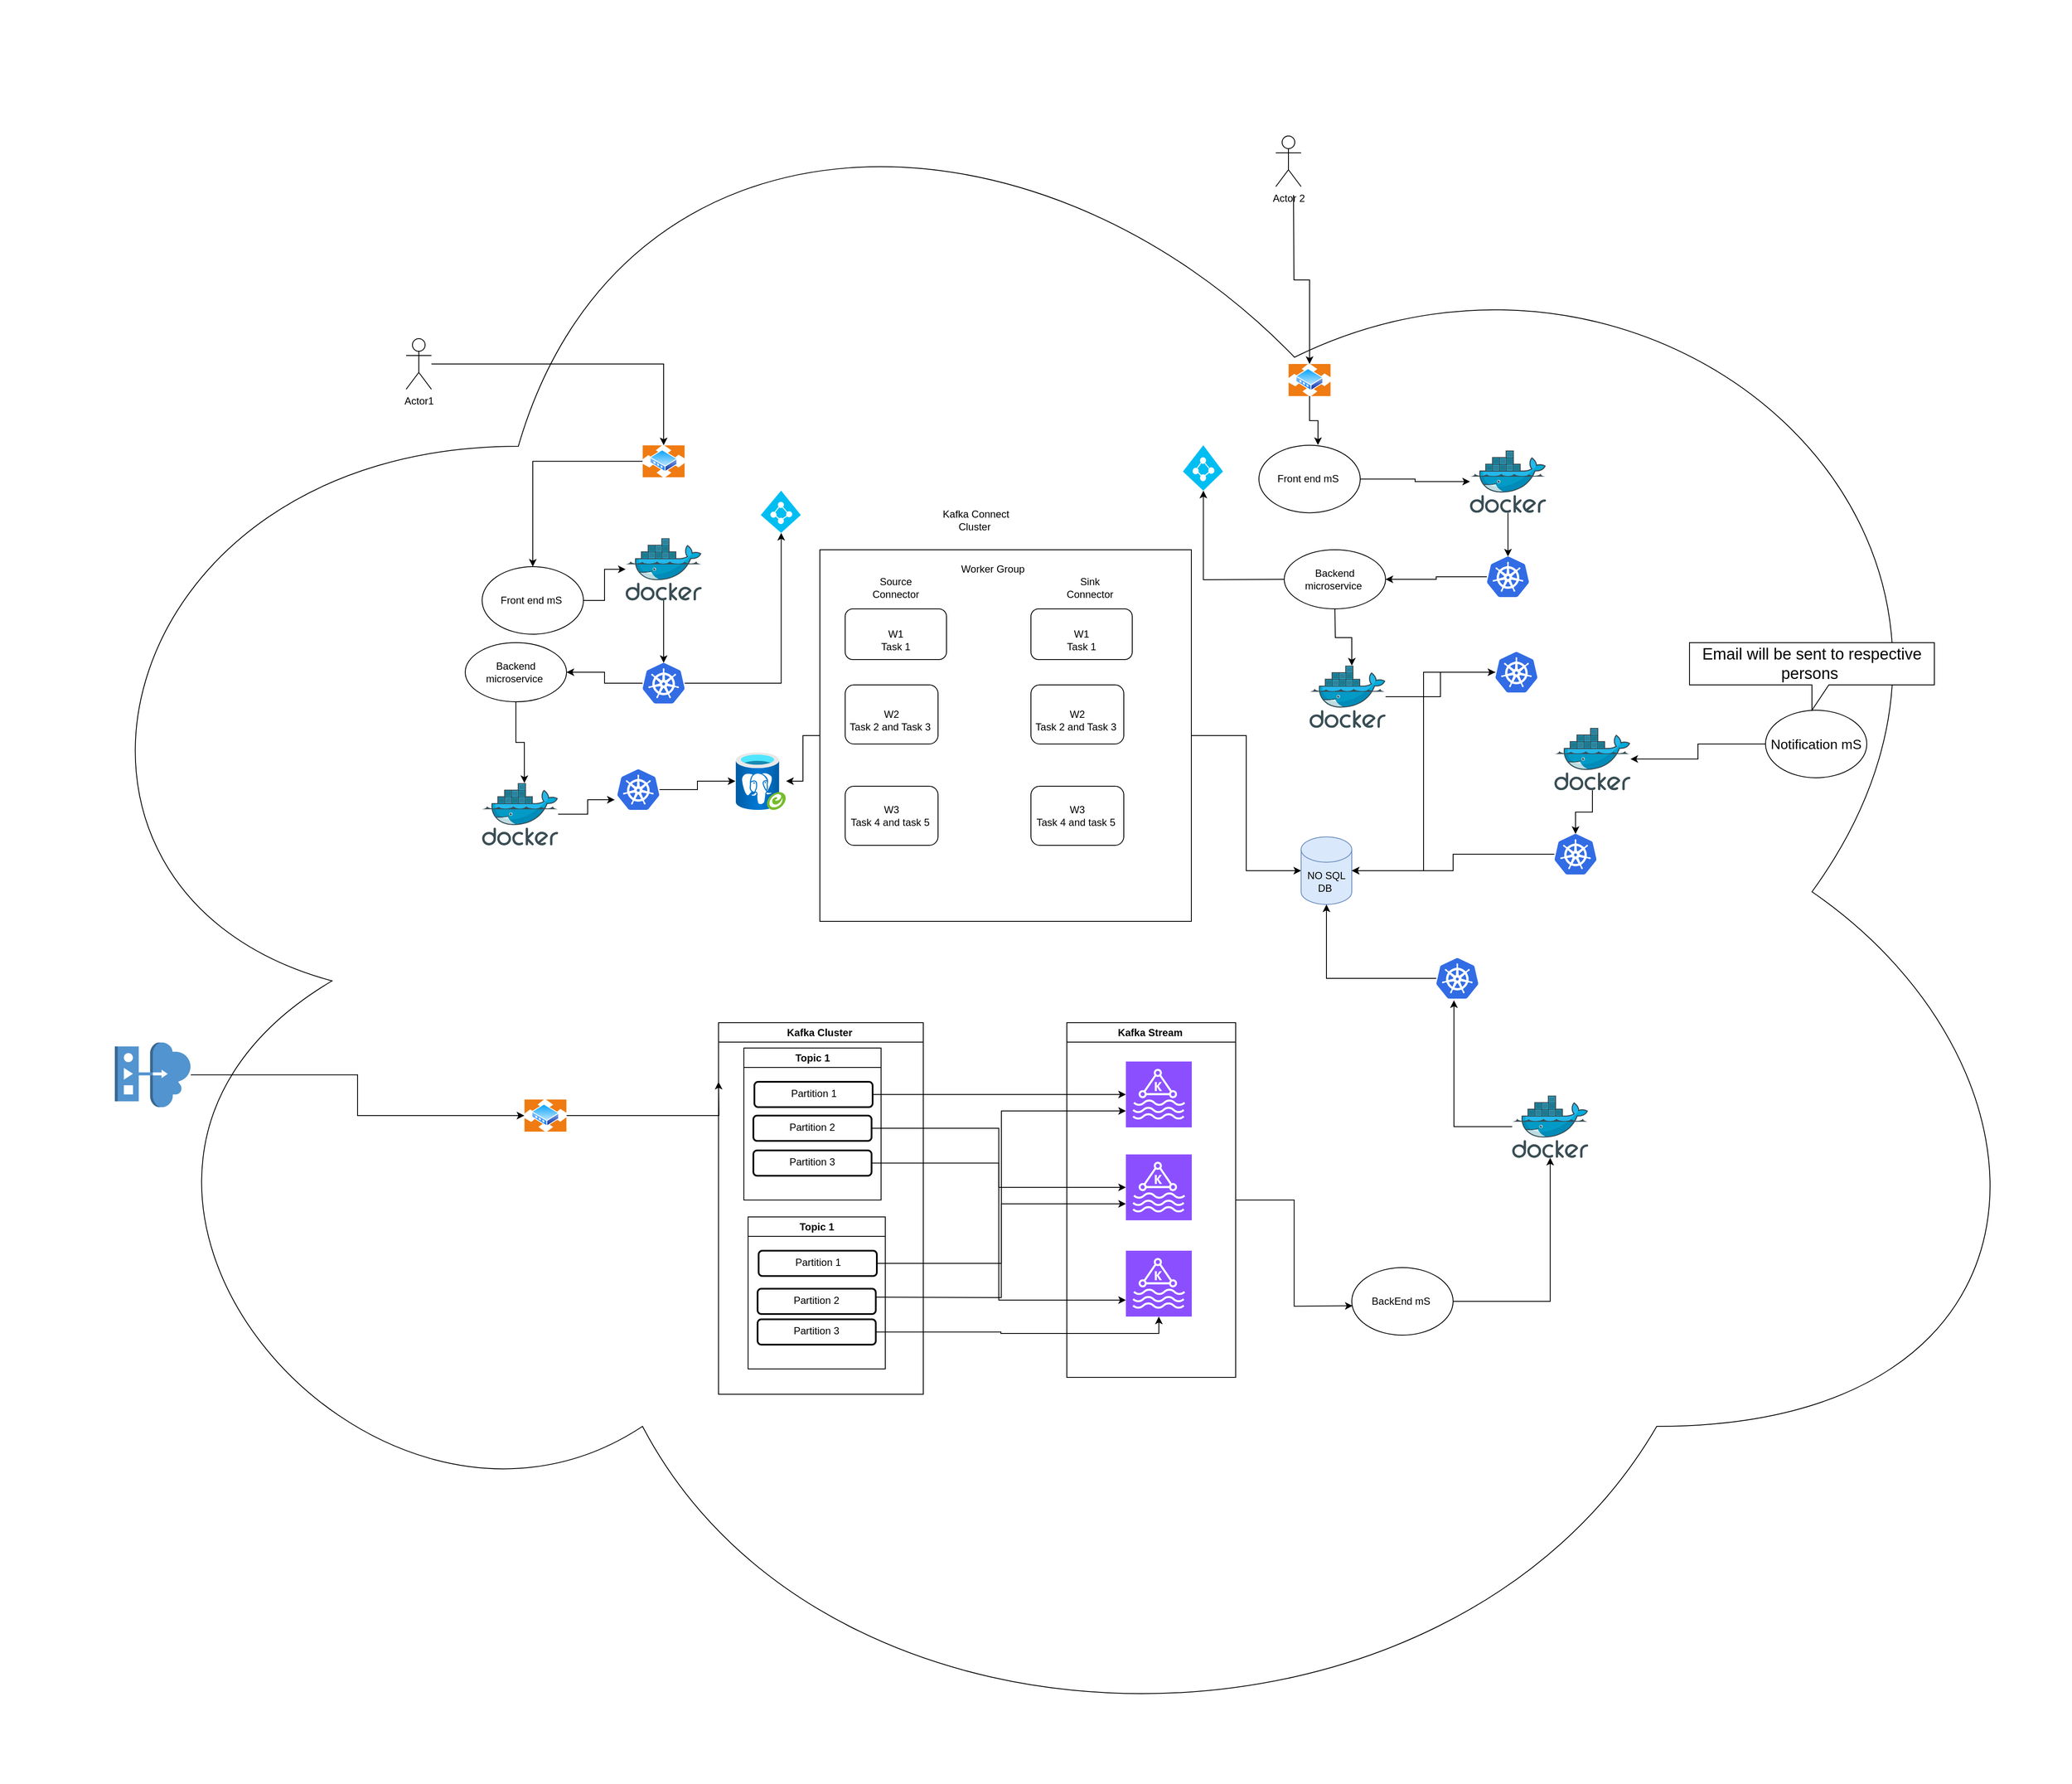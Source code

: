 <mxfile version="24.6.5" type="device">
  <diagram name="Page-1" id="vGn_4nVWfXLGYZYY4-Wj">
    <mxGraphModel dx="2380" dy="-119" grid="1" gridSize="10" guides="1" tooltips="1" connect="1" arrows="1" fold="1" page="1" pageScale="1" pageWidth="850" pageHeight="1100" background="#FFFFFF" math="0" shadow="0">
      <root>
        <mxCell id="0" />
        <mxCell id="1" parent="0" />
        <mxCell id="sV6CJKwZIs0ozx6iHyQL-2" value="" style="ellipse;shape=cloud;whiteSpace=wrap;html=1;labelBackgroundColor=none;" parent="1" vertex="1">
          <mxGeometry x="-650" y="1300" width="2451.5" height="2110" as="geometry" />
        </mxCell>
        <mxCell id="h8ufJXF1KZJGGX87JYqA-9" style="edgeStyle=orthogonalEdgeStyle;rounded=0;orthogonalLoop=1;jettySize=auto;html=1;" parent="1" source="sV6CJKwZIs0ozx6iHyQL-3" target="h8ufJXF1KZJGGX87JYqA-8" edge="1">
          <mxGeometry relative="1" as="geometry" />
        </mxCell>
        <mxCell id="sV6CJKwZIs0ozx6iHyQL-3" value="Front end mS&amp;nbsp;" style="ellipse;whiteSpace=wrap;html=1;labelBackgroundColor=none;" parent="1" vertex="1">
          <mxGeometry x="-80" y="1970" width="120" height="80" as="geometry" />
        </mxCell>
        <mxCell id="yDcss5hkkS_1Uj4qdEUG-56" style="edgeStyle=orthogonalEdgeStyle;rounded=0;orthogonalLoop=1;jettySize=auto;html=1;entryX=0.5;entryY=0;entryDx=0;entryDy=0;" edge="1" parent="1" source="sV6CJKwZIs0ozx6iHyQL-4" target="yDcss5hkkS_1Uj4qdEUG-54">
          <mxGeometry relative="1" as="geometry" />
        </mxCell>
        <mxCell id="sV6CJKwZIs0ozx6iHyQL-4" value="Actor1" style="shape=umlActor;verticalLabelPosition=bottom;verticalAlign=top;html=1;outlineConnect=0;labelBackgroundColor=none;" parent="1" vertex="1">
          <mxGeometry x="-170" y="1700" width="30" height="60" as="geometry" />
        </mxCell>
        <mxCell id="yDcss5hkkS_1Uj4qdEUG-70" style="edgeStyle=orthogonalEdgeStyle;rounded=0;orthogonalLoop=1;jettySize=auto;html=1;" edge="1" parent="1" source="sV6CJKwZIs0ozx6iHyQL-5" target="sV6CJKwZIs0ozx6iHyQL-33">
          <mxGeometry relative="1" as="geometry" />
        </mxCell>
        <mxCell id="sV6CJKwZIs0ozx6iHyQL-5" value="" style="whiteSpace=wrap;html=1;aspect=fixed;labelBackgroundColor=none;" parent="1" vertex="1">
          <mxGeometry x="320" y="1950" width="440" height="440" as="geometry" />
        </mxCell>
        <mxCell id="sV6CJKwZIs0ozx6iHyQL-8" value="Worker Group" style="text;html=1;align=center;verticalAlign=middle;whiteSpace=wrap;rounded=0;labelBackgroundColor=none;" parent="1" vertex="1">
          <mxGeometry x="470" y="1958.1" width="110" height="30" as="geometry" />
        </mxCell>
        <mxCell id="sV6CJKwZIs0ozx6iHyQL-9" value="&lt;br&gt;&lt;div&gt;W1&lt;/div&gt;&lt;div&gt;Task 1&lt;/div&gt;" style="rounded=1;whiteSpace=wrap;html=1;labelBackgroundColor=none;" parent="1" vertex="1">
          <mxGeometry x="350" y="2020" width="120" height="60" as="geometry" />
        </mxCell>
        <mxCell id="sV6CJKwZIs0ozx6iHyQL-17" value="&lt;br&gt;&lt;div&gt;W2&lt;/div&gt;&lt;div&gt;Task 2 and Task 3&amp;nbsp;&lt;/div&gt;" style="rounded=1;whiteSpace=wrap;html=1;labelBackgroundColor=none;" parent="1" vertex="1">
          <mxGeometry x="350" y="2110" width="110" height="70" as="geometry" />
        </mxCell>
        <mxCell id="sV6CJKwZIs0ozx6iHyQL-25" value="W3&lt;div&gt;Task 4 and task 5&amp;nbsp;&lt;/div&gt;" style="rounded=1;whiteSpace=wrap;html=1;labelBackgroundColor=none;" parent="1" vertex="1">
          <mxGeometry x="350" y="2230" width="110" height="70" as="geometry" />
        </mxCell>
        <mxCell id="sV6CJKwZIs0ozx6iHyQL-27" value="Kafka Connect Cluster&amp;nbsp;" style="text;html=1;align=center;verticalAlign=middle;whiteSpace=wrap;rounded=0;labelBackgroundColor=none;" parent="1" vertex="1">
          <mxGeometry x="450" y="1900" width="110" height="30" as="geometry" />
        </mxCell>
        <mxCell id="sV6CJKwZIs0ozx6iHyQL-28" value="&lt;br&gt;&lt;div&gt;W1&lt;/div&gt;&lt;div&gt;Task 1&lt;/div&gt;" style="rounded=1;whiteSpace=wrap;html=1;labelBackgroundColor=none;" parent="1" vertex="1">
          <mxGeometry x="570" y="2020" width="120" height="60" as="geometry" />
        </mxCell>
        <mxCell id="sV6CJKwZIs0ozx6iHyQL-29" value="&lt;br&gt;&lt;div&gt;W2&lt;/div&gt;&lt;div&gt;Task 2 and Task 3&amp;nbsp;&lt;/div&gt;" style="rounded=1;whiteSpace=wrap;html=1;labelBackgroundColor=none;" parent="1" vertex="1">
          <mxGeometry x="570" y="2110" width="110" height="70" as="geometry" />
        </mxCell>
        <mxCell id="sV6CJKwZIs0ozx6iHyQL-30" value="W3&lt;div&gt;Task 4 and task 5&amp;nbsp;&lt;/div&gt;" style="rounded=1;whiteSpace=wrap;html=1;labelBackgroundColor=none;" parent="1" vertex="1">
          <mxGeometry x="570" y="2230" width="110" height="70" as="geometry" />
        </mxCell>
        <mxCell id="sV6CJKwZIs0ozx6iHyQL-31" value="Sink Connector" style="text;html=1;align=center;verticalAlign=middle;whiteSpace=wrap;rounded=0;labelBackgroundColor=none;" parent="1" vertex="1">
          <mxGeometry x="610" y="1980" width="60" height="30" as="geometry" />
        </mxCell>
        <mxCell id="sV6CJKwZIs0ozx6iHyQL-32" value="Source Connector" style="text;html=1;align=center;verticalAlign=middle;whiteSpace=wrap;rounded=0;labelBackgroundColor=none;" parent="1" vertex="1">
          <mxGeometry x="380" y="1980" width="60" height="30" as="geometry" />
        </mxCell>
        <mxCell id="sV6CJKwZIs0ozx6iHyQL-33" value="" style="image;aspect=fixed;html=1;points=[];align=center;fontSize=12;image=img/lib/azure2/databases/Azure_Database_PostgreSQL_Server_Group.svg;labelBackgroundColor=none;" parent="1" vertex="1">
          <mxGeometry x="220" y="2190" width="60" height="68" as="geometry" />
        </mxCell>
        <mxCell id="h8ufJXF1KZJGGX87JYqA-5" value="&lt;h1&gt;&lt;br&gt;&lt;/h1&gt;" style="text;html=1;align=center;verticalAlign=middle;resizable=0;points=[];autosize=1;strokeColor=none;fillColor=none;labelBackgroundColor=none;" parent="1" vertex="1">
          <mxGeometry x="211" y="1530" width="20" height="70" as="geometry" />
        </mxCell>
        <mxCell id="h8ufJXF1KZJGGX87JYqA-6" value="" style="verticalLabelPosition=bottom;html=1;verticalAlign=top;align=center;strokeColor=none;fillColor=#00BEF2;shape=mxgraph.azure.azure_active_directory;" parent="1" vertex="1">
          <mxGeometry x="250" y="1880" width="47.5" height="50" as="geometry" />
        </mxCell>
        <mxCell id="h8ufJXF1KZJGGX87JYqA-11" style="edgeStyle=orthogonalEdgeStyle;rounded=0;orthogonalLoop=1;jettySize=auto;html=1;" parent="1" source="h8ufJXF1KZJGGX87JYqA-8" target="h8ufJXF1KZJGGX87JYqA-10" edge="1">
          <mxGeometry relative="1" as="geometry" />
        </mxCell>
        <mxCell id="h8ufJXF1KZJGGX87JYqA-8" value="" style="image;sketch=0;aspect=fixed;html=1;points=[];align=center;fontSize=12;image=img/lib/mscae/Docker.svg;" parent="1" vertex="1">
          <mxGeometry x="90" y="1936.2" width="90" height="73.8" as="geometry" />
        </mxCell>
        <mxCell id="h8ufJXF1KZJGGX87JYqA-22" style="edgeStyle=orthogonalEdgeStyle;rounded=0;orthogonalLoop=1;jettySize=auto;html=1;" parent="1" source="h8ufJXF1KZJGGX87JYqA-10" target="h8ufJXF1KZJGGX87JYqA-18" edge="1">
          <mxGeometry relative="1" as="geometry" />
        </mxCell>
        <mxCell id="h8ufJXF1KZJGGX87JYqA-10" value="" style="image;sketch=0;aspect=fixed;html=1;points=[];align=center;fontSize=12;image=img/lib/mscae/Kubernetes.svg;" parent="1" vertex="1">
          <mxGeometry x="110" y="2084" width="50" height="48" as="geometry" />
        </mxCell>
        <mxCell id="h8ufJXF1KZJGGX87JYqA-12" style="edgeStyle=orthogonalEdgeStyle;rounded=0;orthogonalLoop=1;jettySize=auto;html=1;entryX=0.51;entryY=1;entryDx=0;entryDy=0;entryPerimeter=0;" parent="1" source="h8ufJXF1KZJGGX87JYqA-10" target="h8ufJXF1KZJGGX87JYqA-6" edge="1">
          <mxGeometry relative="1" as="geometry" />
        </mxCell>
        <mxCell id="h8ufJXF1KZJGGX87JYqA-17" style="edgeStyle=orthogonalEdgeStyle;rounded=0;orthogonalLoop=1;jettySize=auto;html=1;entryX=0;entryY=0.5;entryDx=0;entryDy=0;entryPerimeter=0;" parent="1" source="sV6CJKwZIs0ozx6iHyQL-5" target="yDcss5hkkS_1Uj4qdEUG-40" edge="1">
          <mxGeometry relative="1" as="geometry">
            <mxPoint x="858.02" y="2204.982" as="targetPoint" />
          </mxGeometry>
        </mxCell>
        <mxCell id="h8ufJXF1KZJGGX87JYqA-18" value="Backend microservice&amp;nbsp;" style="ellipse;whiteSpace=wrap;html=1;" parent="1" vertex="1">
          <mxGeometry x="-100" y="2060" width="120" height="70" as="geometry" />
        </mxCell>
        <mxCell id="h8ufJXF1KZJGGX87JYqA-20" value="" style="image;sketch=0;aspect=fixed;html=1;points=[];align=center;fontSize=12;image=img/lib/mscae/Docker.svg;" parent="1" vertex="1">
          <mxGeometry x="-80" y="2226.2" width="90" height="73.8" as="geometry" />
        </mxCell>
        <mxCell id="h8ufJXF1KZJGGX87JYqA-26" style="edgeStyle=orthogonalEdgeStyle;rounded=0;orthogonalLoop=1;jettySize=auto;html=1;" parent="1" source="h8ufJXF1KZJGGX87JYqA-21" target="sV6CJKwZIs0ozx6iHyQL-33" edge="1">
          <mxGeometry relative="1" as="geometry" />
        </mxCell>
        <mxCell id="h8ufJXF1KZJGGX87JYqA-21" value="" style="image;sketch=0;aspect=fixed;html=1;points=[];align=center;fontSize=12;image=img/lib/mscae/Kubernetes.svg;" parent="1" vertex="1">
          <mxGeometry x="80" y="2210" width="50" height="48" as="geometry" />
        </mxCell>
        <mxCell id="h8ufJXF1KZJGGX87JYqA-23" style="edgeStyle=orthogonalEdgeStyle;rounded=0;orthogonalLoop=1;jettySize=auto;html=1;entryX=0.556;entryY=0;entryDx=0;entryDy=0;entryPerimeter=0;" parent="1" source="h8ufJXF1KZJGGX87JYqA-18" target="h8ufJXF1KZJGGX87JYqA-20" edge="1">
          <mxGeometry relative="1" as="geometry" />
        </mxCell>
        <mxCell id="h8ufJXF1KZJGGX87JYqA-25" style="edgeStyle=orthogonalEdgeStyle;rounded=0;orthogonalLoop=1;jettySize=auto;html=1;entryX=-0.06;entryY=0.75;entryDx=0;entryDy=0;entryPerimeter=0;" parent="1" source="h8ufJXF1KZJGGX87JYqA-20" target="h8ufJXF1KZJGGX87JYqA-21" edge="1">
          <mxGeometry relative="1" as="geometry" />
        </mxCell>
        <mxCell id="h8ufJXF1KZJGGX87JYqA-29" style="edgeStyle=orthogonalEdgeStyle;rounded=0;orthogonalLoop=1;jettySize=auto;html=1;" parent="1" source="h8ufJXF1KZJGGX87JYqA-27" target="h8ufJXF1KZJGGX87JYqA-28" edge="1">
          <mxGeometry relative="1" as="geometry" />
        </mxCell>
        <mxCell id="h8ufJXF1KZJGGX87JYqA-27" value="Front end mS&amp;nbsp;" style="ellipse;whiteSpace=wrap;html=1;labelBackgroundColor=none;" parent="1" vertex="1">
          <mxGeometry x="840" y="1826.2" width="120" height="80" as="geometry" />
        </mxCell>
        <mxCell id="h8ufJXF1KZJGGX87JYqA-32" style="edgeStyle=orthogonalEdgeStyle;rounded=0;orthogonalLoop=1;jettySize=auto;html=1;" parent="1" source="h8ufJXF1KZJGGX87JYqA-28" target="h8ufJXF1KZJGGX87JYqA-30" edge="1">
          <mxGeometry relative="1" as="geometry" />
        </mxCell>
        <mxCell id="h8ufJXF1KZJGGX87JYqA-28" value="" style="image;sketch=0;aspect=fixed;html=1;points=[];align=center;fontSize=12;image=img/lib/mscae/Docker.svg;" parent="1" vertex="1">
          <mxGeometry x="1090" y="1832.4" width="90" height="73.8" as="geometry" />
        </mxCell>
        <mxCell id="h8ufJXF1KZJGGX87JYqA-33" style="edgeStyle=orthogonalEdgeStyle;rounded=0;orthogonalLoop=1;jettySize=auto;html=1;" parent="1" source="h8ufJXF1KZJGGX87JYqA-30" target="h8ufJXF1KZJGGX87JYqA-31" edge="1">
          <mxGeometry relative="1" as="geometry" />
        </mxCell>
        <mxCell id="h8ufJXF1KZJGGX87JYqA-30" value="" style="image;sketch=0;aspect=fixed;html=1;points=[];align=center;fontSize=12;image=img/lib/mscae/Kubernetes.svg;" parent="1" vertex="1">
          <mxGeometry x="1110" y="1958" width="50" height="48" as="geometry" />
        </mxCell>
        <mxCell id="h8ufJXF1KZJGGX87JYqA-31" value="Backend microservice&amp;nbsp;" style="ellipse;whiteSpace=wrap;html=1;" parent="1" vertex="1">
          <mxGeometry x="870" y="1950" width="120" height="70" as="geometry" />
        </mxCell>
        <mxCell id="h8ufJXF1KZJGGX87JYqA-38" value="" style="edgeStyle=orthogonalEdgeStyle;rounded=0;orthogonalLoop=1;jettySize=auto;html=1;" parent="1" source="h8ufJXF1KZJGGX87JYqA-35" target="h8ufJXF1KZJGGX87JYqA-36" edge="1">
          <mxGeometry relative="1" as="geometry" />
        </mxCell>
        <mxCell id="h8ufJXF1KZJGGX87JYqA-35" value="" style="image;sketch=0;aspect=fixed;html=1;points=[];align=center;fontSize=12;image=img/lib/mscae/Docker.svg;" parent="1" vertex="1">
          <mxGeometry x="900" y="2087.1" width="90" height="73.8" as="geometry" />
        </mxCell>
        <mxCell id="h8ufJXF1KZJGGX87JYqA-36" value="" style="image;sketch=0;aspect=fixed;html=1;points=[];align=center;fontSize=12;image=img/lib/mscae/Kubernetes.svg;" parent="1" vertex="1">
          <mxGeometry x="1120" y="2071" width="50" height="48" as="geometry" />
        </mxCell>
        <mxCell id="h8ufJXF1KZJGGX87JYqA-37" style="edgeStyle=orthogonalEdgeStyle;rounded=0;orthogonalLoop=1;jettySize=auto;html=1;entryX=0.556;entryY=0;entryDx=0;entryDy=0;entryPerimeter=0;" parent="1" target="h8ufJXF1KZJGGX87JYqA-35" edge="1">
          <mxGeometry relative="1" as="geometry">
            <mxPoint x="930" y="2020" as="sourcePoint" />
          </mxGeometry>
        </mxCell>
        <mxCell id="Zzsir7lkoo0M0gQtbjeg-1" value="" style="verticalLabelPosition=bottom;html=1;verticalAlign=top;align=center;strokeColor=none;fillColor=#00BEF2;shape=mxgraph.azure.azure_active_directory;" parent="1" vertex="1">
          <mxGeometry x="750" y="1826.2" width="47.5" height="53.8" as="geometry" />
        </mxCell>
        <mxCell id="Zzsir7lkoo0M0gQtbjeg-2" style="edgeStyle=orthogonalEdgeStyle;rounded=0;orthogonalLoop=1;jettySize=auto;html=1;entryX=0.51;entryY=1;entryDx=0;entryDy=0;entryPerimeter=0;" parent="1" target="Zzsir7lkoo0M0gQtbjeg-1" edge="1">
          <mxGeometry relative="1" as="geometry">
            <mxPoint x="870" y="1985" as="sourcePoint" />
          </mxGeometry>
        </mxCell>
        <mxCell id="yDcss5hkkS_1Uj4qdEUG-9" style="edgeStyle=orthogonalEdgeStyle;rounded=0;orthogonalLoop=1;jettySize=auto;html=1;" edge="1" parent="1" source="yDcss5hkkS_1Uj4qdEUG-5" target="yDcss5hkkS_1Uj4qdEUG-8">
          <mxGeometry relative="1" as="geometry" />
        </mxCell>
        <mxCell id="yDcss5hkkS_1Uj4qdEUG-5" value="" style="outlineConnect=0;dashed=0;verticalLabelPosition=bottom;verticalAlign=top;align=center;html=1;shape=mxgraph.aws3.sensor;fillColor=#5294CF;gradientColor=none;direction=south;" vertex="1" parent="1">
          <mxGeometry x="-515" y="2533.5" width="90" height="76.5" as="geometry" />
        </mxCell>
        <mxCell id="yDcss5hkkS_1Uj4qdEUG-7" value="" style="sketch=0;points=[[0,0,0],[0.25,0,0],[0.5,0,0],[0.75,0,0],[1,0,0],[0,1,0],[0.25,1,0],[0.5,1,0],[0.75,1,0],[1,1,0],[0,0.25,0],[0,0.5,0],[0,0.75,0],[1,0.25,0],[1,0.5,0],[1,0.75,0]];outlineConnect=0;fontColor=#232F3E;fillColor=#8C4FFF;strokeColor=#ffffff;dashed=0;verticalLabelPosition=bottom;verticalAlign=top;align=center;html=1;fontSize=12;fontStyle=0;aspect=fixed;shape=mxgraph.aws4.resourceIcon;resIcon=mxgraph.aws4.managed_streaming_for_kafka;" vertex="1" parent="1">
          <mxGeometry x="682.5" y="2556" width="78" height="78" as="geometry" />
        </mxCell>
        <mxCell id="yDcss5hkkS_1Uj4qdEUG-53" style="edgeStyle=orthogonalEdgeStyle;rounded=0;orthogonalLoop=1;jettySize=auto;html=1;" edge="1" parent="1" source="yDcss5hkkS_1Uj4qdEUG-8">
          <mxGeometry relative="1" as="geometry">
            <mxPoint x="200" y="2580" as="targetPoint" />
          </mxGeometry>
        </mxCell>
        <mxCell id="yDcss5hkkS_1Uj4qdEUG-8" value="" style="image;aspect=fixed;perimeter=ellipsePerimeter;html=1;align=center;shadow=0;dashed=0;spacingTop=3;image=img/lib/active_directory/router.svg;" vertex="1" parent="1">
          <mxGeometry x="-30" y="2601" width="50" height="38" as="geometry" />
        </mxCell>
        <mxCell id="yDcss5hkkS_1Uj4qdEUG-14" value="Kafka Cluster&amp;nbsp;" style="swimlane;whiteSpace=wrap;html=1;" vertex="1" parent="1">
          <mxGeometry x="200" y="2510" width="242.5" height="440" as="geometry">
            <mxRectangle x="157.5" y="2770" width="140" height="270" as="alternateBounds" />
          </mxGeometry>
        </mxCell>
        <mxCell id="yDcss5hkkS_1Uj4qdEUG-16" value="Topic 1" style="swimlane;whiteSpace=wrap;html=1;" vertex="1" collapsed="1" parent="1">
          <mxGeometry x="230" y="2540" width="162.5" height="180" as="geometry">
            <mxRectangle x="210" y="2720" width="200" height="170" as="alternateBounds" />
          </mxGeometry>
        </mxCell>
        <mxCell id="yDcss5hkkS_1Uj4qdEUG-20" value="Partition 2" style="shape=rect;html=1;rounded=1;strokeWidth=2;verticalAlign=top;whiteSpace=wrap;align=center;" vertex="1" parent="yDcss5hkkS_1Uj4qdEUG-16">
          <mxGeometry x="12.5" y="121.25" width="140" height="30" as="geometry" />
        </mxCell>
        <mxCell id="yDcss5hkkS_1Uj4qdEUG-17" value="Partition 1" style="shape=rect;html=1;rounded=1;strokeWidth=2;verticalAlign=top;whiteSpace=wrap;align=center;" vertex="1" parent="1">
          <mxGeometry x="242.5" y="2580" width="140" height="30" as="geometry" />
        </mxCell>
        <mxCell id="yDcss5hkkS_1Uj4qdEUG-19" value="Partition 2" style="shape=rect;html=1;rounded=1;strokeWidth=2;verticalAlign=top;whiteSpace=wrap;align=center;" vertex="1" parent="1">
          <mxGeometry x="241.25" y="2620" width="140" height="30" as="geometry" />
        </mxCell>
        <mxCell id="yDcss5hkkS_1Uj4qdEUG-21" value="Partition 3&lt;div&gt;&lt;br&gt;&lt;/div&gt;" style="shape=rect;html=1;rounded=1;strokeWidth=2;verticalAlign=top;whiteSpace=wrap;align=center;" vertex="1" parent="1">
          <mxGeometry x="241.25" y="2661.25" width="140" height="30" as="geometry" />
        </mxCell>
        <mxCell id="yDcss5hkkS_1Uj4qdEUG-22" value="Topic 1" style="swimlane;whiteSpace=wrap;html=1;" vertex="1" collapsed="1" parent="1">
          <mxGeometry x="235" y="2740" width="162.5" height="180" as="geometry">
            <mxRectangle x="210" y="2720" width="200" height="170" as="alternateBounds" />
          </mxGeometry>
        </mxCell>
        <mxCell id="yDcss5hkkS_1Uj4qdEUG-23" value="Partition 2" style="shape=rect;html=1;rounded=1;strokeWidth=2;verticalAlign=top;whiteSpace=wrap;align=center;" vertex="1" parent="yDcss5hkkS_1Uj4qdEUG-22">
          <mxGeometry x="12.5" y="121.25" width="140" height="30" as="geometry" />
        </mxCell>
        <mxCell id="yDcss5hkkS_1Uj4qdEUG-24" value="Partition 1" style="shape=rect;html=1;rounded=1;strokeWidth=2;verticalAlign=top;whiteSpace=wrap;align=center;" vertex="1" parent="1">
          <mxGeometry x="247.5" y="2780" width="140" height="30" as="geometry" />
        </mxCell>
        <mxCell id="yDcss5hkkS_1Uj4qdEUG-25" value="Partition 2" style="shape=rect;html=1;rounded=1;strokeWidth=2;verticalAlign=top;whiteSpace=wrap;align=center;" vertex="1" parent="1">
          <mxGeometry x="246.25" y="2825" width="140" height="30" as="geometry" />
        </mxCell>
        <mxCell id="yDcss5hkkS_1Uj4qdEUG-39" style="edgeStyle=orthogonalEdgeStyle;rounded=0;orthogonalLoop=1;jettySize=auto;html=1;" edge="1" parent="1" source="yDcss5hkkS_1Uj4qdEUG-26" target="yDcss5hkkS_1Uj4qdEUG-30">
          <mxGeometry relative="1" as="geometry" />
        </mxCell>
        <mxCell id="yDcss5hkkS_1Uj4qdEUG-26" value="Partition 3&lt;div&gt;&lt;br&gt;&lt;/div&gt;" style="shape=rect;html=1;rounded=1;strokeWidth=2;verticalAlign=top;whiteSpace=wrap;align=center;" vertex="1" parent="1">
          <mxGeometry x="246.25" y="2861.25" width="140" height="30" as="geometry" />
        </mxCell>
        <mxCell id="yDcss5hkkS_1Uj4qdEUG-27" value="Kafka Stream&amp;nbsp;" style="swimlane;whiteSpace=wrap;html=1;" vertex="1" parent="1">
          <mxGeometry x="612.5" y="2510" width="200" height="420" as="geometry" />
        </mxCell>
        <mxCell id="yDcss5hkkS_1Uj4qdEUG-29" value="" style="sketch=0;points=[[0,0,0],[0.25,0,0],[0.5,0,0],[0.75,0,0],[1,0,0],[0,1,0],[0.25,1,0],[0.5,1,0],[0.75,1,0],[1,1,0],[0,0.25,0],[0,0.5,0],[0,0.75,0],[1,0.25,0],[1,0.5,0],[1,0.75,0]];outlineConnect=0;fontColor=#232F3E;fillColor=#8C4FFF;strokeColor=#ffffff;dashed=0;verticalLabelPosition=bottom;verticalAlign=top;align=center;html=1;fontSize=12;fontStyle=0;aspect=fixed;shape=mxgraph.aws4.resourceIcon;resIcon=mxgraph.aws4.managed_streaming_for_kafka;" vertex="1" parent="1">
          <mxGeometry x="682.5" y="2666" width="78" height="78" as="geometry" />
        </mxCell>
        <mxCell id="yDcss5hkkS_1Uj4qdEUG-30" value="" style="sketch=0;points=[[0,0,0],[0.25,0,0],[0.5,0,0],[0.75,0,0],[1,0,0],[0,1,0],[0.25,1,0],[0.5,1,0],[0.75,1,0],[1,1,0],[0,0.25,0],[0,0.5,0],[0,0.75,0],[1,0.25,0],[1,0.5,0],[1,0.75,0]];outlineConnect=0;fontColor=#232F3E;fillColor=#8C4FFF;strokeColor=#ffffff;dashed=0;verticalLabelPosition=bottom;verticalAlign=top;align=center;html=1;fontSize=12;fontStyle=0;aspect=fixed;shape=mxgraph.aws4.resourceIcon;resIcon=mxgraph.aws4.managed_streaming_for_kafka;" vertex="1" parent="1">
          <mxGeometry x="682.5" y="2780" width="78" height="78" as="geometry" />
        </mxCell>
        <mxCell id="yDcss5hkkS_1Uj4qdEUG-31" style="edgeStyle=orthogonalEdgeStyle;rounded=0;orthogonalLoop=1;jettySize=auto;html=1;entryX=0;entryY=0.5;entryDx=0;entryDy=0;entryPerimeter=0;" edge="1" parent="1" source="yDcss5hkkS_1Uj4qdEUG-17" target="yDcss5hkkS_1Uj4qdEUG-7">
          <mxGeometry relative="1" as="geometry" />
        </mxCell>
        <mxCell id="yDcss5hkkS_1Uj4qdEUG-32" style="edgeStyle=orthogonalEdgeStyle;rounded=0;orthogonalLoop=1;jettySize=auto;html=1;entryX=0;entryY=0.5;entryDx=0;entryDy=0;entryPerimeter=0;" edge="1" parent="1" source="yDcss5hkkS_1Uj4qdEUG-19" target="yDcss5hkkS_1Uj4qdEUG-29">
          <mxGeometry relative="1" as="geometry" />
        </mxCell>
        <mxCell id="yDcss5hkkS_1Uj4qdEUG-33" style="edgeStyle=orthogonalEdgeStyle;rounded=0;orthogonalLoop=1;jettySize=auto;html=1;entryX=0;entryY=0.75;entryDx=0;entryDy=0;entryPerimeter=0;" edge="1" parent="1" source="yDcss5hkkS_1Uj4qdEUG-21" target="yDcss5hkkS_1Uj4qdEUG-30">
          <mxGeometry relative="1" as="geometry" />
        </mxCell>
        <mxCell id="yDcss5hkkS_1Uj4qdEUG-36" style="edgeStyle=orthogonalEdgeStyle;rounded=0;orthogonalLoop=1;jettySize=auto;html=1;entryX=0;entryY=0.75;entryDx=0;entryDy=0;entryPerimeter=0;" edge="1" parent="1" source="yDcss5hkkS_1Uj4qdEUG-24" target="yDcss5hkkS_1Uj4qdEUG-7">
          <mxGeometry relative="1" as="geometry" />
        </mxCell>
        <mxCell id="yDcss5hkkS_1Uj4qdEUG-38" style="edgeStyle=orthogonalEdgeStyle;rounded=0;orthogonalLoop=1;jettySize=auto;html=1;entryX=0;entryY=0.75;entryDx=0;entryDy=0;entryPerimeter=0;" edge="1" parent="1" target="yDcss5hkkS_1Uj4qdEUG-29">
          <mxGeometry relative="1" as="geometry">
            <mxPoint x="386.25" y="2835" as="sourcePoint" />
          </mxGeometry>
        </mxCell>
        <mxCell id="yDcss5hkkS_1Uj4qdEUG-40" value="NO SQL DB&amp;nbsp;" style="shape=cylinder3;whiteSpace=wrap;html=1;boundedLbl=1;backgroundOutline=1;size=15;fillColor=#dae8fc;strokeColor=#6c8ebf;" vertex="1" parent="1">
          <mxGeometry x="890" y="2290" width="60" height="80" as="geometry" />
        </mxCell>
        <mxCell id="yDcss5hkkS_1Uj4qdEUG-48" style="edgeStyle=orthogonalEdgeStyle;rounded=0;orthogonalLoop=1;jettySize=auto;html=1;" edge="1" parent="1" source="yDcss5hkkS_1Uj4qdEUG-42" target="yDcss5hkkS_1Uj4qdEUG-44">
          <mxGeometry relative="1" as="geometry" />
        </mxCell>
        <mxCell id="yDcss5hkkS_1Uj4qdEUG-42" value="BackEnd mS&amp;nbsp;" style="ellipse;whiteSpace=wrap;html=1;" vertex="1" parent="1">
          <mxGeometry x="950" y="2800" width="120" height="80" as="geometry" />
        </mxCell>
        <mxCell id="yDcss5hkkS_1Uj4qdEUG-44" value="" style="image;sketch=0;aspect=fixed;html=1;points=[];align=center;fontSize=12;image=img/lib/mscae/Docker.svg;" vertex="1" parent="1">
          <mxGeometry x="1140" y="2596.2" width="90" height="73.8" as="geometry" />
        </mxCell>
        <mxCell id="yDcss5hkkS_1Uj4qdEUG-50" style="edgeStyle=orthogonalEdgeStyle;rounded=0;orthogonalLoop=1;jettySize=auto;html=1;" edge="1" parent="1" source="yDcss5hkkS_1Uj4qdEUG-45" target="yDcss5hkkS_1Uj4qdEUG-40">
          <mxGeometry relative="1" as="geometry" />
        </mxCell>
        <mxCell id="yDcss5hkkS_1Uj4qdEUG-45" value="" style="image;sketch=0;aspect=fixed;html=1;points=[];align=center;fontSize=12;image=img/lib/mscae/Kubernetes.svg;" vertex="1" parent="1">
          <mxGeometry x="1050" y="2433.5" width="50" height="48" as="geometry" />
        </mxCell>
        <mxCell id="yDcss5hkkS_1Uj4qdEUG-49" style="edgeStyle=orthogonalEdgeStyle;rounded=0;orthogonalLoop=1;jettySize=auto;html=1;entryX=0.42;entryY=1.042;entryDx=0;entryDy=0;entryPerimeter=0;" edge="1" parent="1" source="yDcss5hkkS_1Uj4qdEUG-44" target="yDcss5hkkS_1Uj4qdEUG-45">
          <mxGeometry relative="1" as="geometry" />
        </mxCell>
        <mxCell id="yDcss5hkkS_1Uj4qdEUG-51" style="edgeStyle=orthogonalEdgeStyle;rounded=0;orthogonalLoop=1;jettySize=auto;html=1;entryX=0.008;entryY=0.425;entryDx=0;entryDy=0;entryPerimeter=0;" edge="1" parent="1" source="yDcss5hkkS_1Uj4qdEUG-27">
          <mxGeometry relative="1" as="geometry">
            <mxPoint x="950.96" y="2845.25" as="targetPoint" />
          </mxGeometry>
        </mxCell>
        <mxCell id="yDcss5hkkS_1Uj4qdEUG-58" style="edgeStyle=orthogonalEdgeStyle;rounded=0;orthogonalLoop=1;jettySize=auto;html=1;entryX=0.5;entryY=0;entryDx=0;entryDy=0;" edge="1" parent="1" source="yDcss5hkkS_1Uj4qdEUG-54" target="sV6CJKwZIs0ozx6iHyQL-3">
          <mxGeometry relative="1" as="geometry" />
        </mxCell>
        <mxCell id="yDcss5hkkS_1Uj4qdEUG-54" value="" style="image;aspect=fixed;perimeter=ellipsePerimeter;html=1;align=center;shadow=0;dashed=0;spacingTop=3;image=img/lib/active_directory/router.svg;" vertex="1" parent="1">
          <mxGeometry x="110" y="1826.2" width="50" height="38" as="geometry" />
        </mxCell>
        <mxCell id="yDcss5hkkS_1Uj4qdEUG-60" style="edgeStyle=orthogonalEdgeStyle;rounded=0;orthogonalLoop=1;jettySize=auto;html=1;entryX=0.5;entryY=0;entryDx=0;entryDy=0;" edge="1" parent="1" target="yDcss5hkkS_1Uj4qdEUG-62">
          <mxGeometry relative="1" as="geometry">
            <mxPoint x="881" y="1530" as="sourcePoint" />
          </mxGeometry>
        </mxCell>
        <mxCell id="yDcss5hkkS_1Uj4qdEUG-61" value="Actor 2" style="shape=umlActor;verticalLabelPosition=bottom;verticalAlign=top;html=1;outlineConnect=0;labelBackgroundColor=none;" vertex="1" parent="1">
          <mxGeometry x="860" y="1460" width="30" height="60" as="geometry" />
        </mxCell>
        <mxCell id="yDcss5hkkS_1Uj4qdEUG-62" value="" style="image;aspect=fixed;perimeter=ellipsePerimeter;html=1;align=center;shadow=0;dashed=0;spacingTop=3;image=img/lib/active_directory/router.svg;" vertex="1" parent="1">
          <mxGeometry x="875" y="1730" width="50" height="38" as="geometry" />
        </mxCell>
        <mxCell id="yDcss5hkkS_1Uj4qdEUG-63" style="edgeStyle=orthogonalEdgeStyle;rounded=0;orthogonalLoop=1;jettySize=auto;html=1;entryX=0.583;entryY=-0.003;entryDx=0;entryDy=0;entryPerimeter=0;" edge="1" parent="1" source="yDcss5hkkS_1Uj4qdEUG-62" target="h8ufJXF1KZJGGX87JYqA-27">
          <mxGeometry relative="1" as="geometry" />
        </mxCell>
        <mxCell id="yDcss5hkkS_1Uj4qdEUG-71" style="edgeStyle=orthogonalEdgeStyle;rounded=0;orthogonalLoop=1;jettySize=auto;html=1;entryX=1;entryY=0.5;entryDx=0;entryDy=0;entryPerimeter=0;" edge="1" parent="1" source="h8ufJXF1KZJGGX87JYqA-36" target="yDcss5hkkS_1Uj4qdEUG-40">
          <mxGeometry relative="1" as="geometry" />
        </mxCell>
        <mxCell id="yDcss5hkkS_1Uj4qdEUG-76" style="edgeStyle=orthogonalEdgeStyle;rounded=0;orthogonalLoop=1;jettySize=auto;html=1;" edge="1" parent="1" source="yDcss5hkkS_1Uj4qdEUG-72" target="yDcss5hkkS_1Uj4qdEUG-74">
          <mxGeometry relative="1" as="geometry" />
        </mxCell>
        <mxCell id="yDcss5hkkS_1Uj4qdEUG-72" value="&lt;font style=&quot;font-size: 16px;&quot;&gt;Notification mS&lt;/font&gt;" style="ellipse;whiteSpace=wrap;html=1;" vertex="1" parent="1">
          <mxGeometry x="1440" y="2140" width="120" height="80" as="geometry" />
        </mxCell>
        <mxCell id="yDcss5hkkS_1Uj4qdEUG-73" style="edgeStyle=orthogonalEdgeStyle;rounded=0;orthogonalLoop=1;jettySize=auto;html=1;" edge="1" parent="1" source="yDcss5hkkS_1Uj4qdEUG-74" target="yDcss5hkkS_1Uj4qdEUG-75">
          <mxGeometry relative="1" as="geometry" />
        </mxCell>
        <mxCell id="yDcss5hkkS_1Uj4qdEUG-74" value="" style="image;sketch=0;aspect=fixed;html=1;points=[];align=center;fontSize=12;image=img/lib/mscae/Docker.svg;" vertex="1" parent="1">
          <mxGeometry x="1190" y="2160.9" width="90" height="73.8" as="geometry" />
        </mxCell>
        <mxCell id="yDcss5hkkS_1Uj4qdEUG-77" style="edgeStyle=orthogonalEdgeStyle;rounded=0;orthogonalLoop=1;jettySize=auto;html=1;" edge="1" parent="1" source="yDcss5hkkS_1Uj4qdEUG-75" target="yDcss5hkkS_1Uj4qdEUG-40">
          <mxGeometry relative="1" as="geometry" />
        </mxCell>
        <mxCell id="yDcss5hkkS_1Uj4qdEUG-75" value="" style="image;sketch=0;aspect=fixed;html=1;points=[];align=center;fontSize=12;image=img/lib/mscae/Kubernetes.svg;" vertex="1" parent="1">
          <mxGeometry x="1190" y="2286.5" width="50" height="48" as="geometry" />
        </mxCell>
        <mxCell id="yDcss5hkkS_1Uj4qdEUG-83" value="&lt;font style=&quot;font-size: 19px;&quot;&gt;Email will be sent to respective persons&amp;nbsp;&lt;/font&gt;" style="shape=callout;whiteSpace=wrap;html=1;perimeter=calloutPerimeter;" vertex="1" parent="1">
          <mxGeometry x="1350" y="2060" width="290" height="80" as="geometry" />
        </mxCell>
      </root>
    </mxGraphModel>
  </diagram>
</mxfile>
